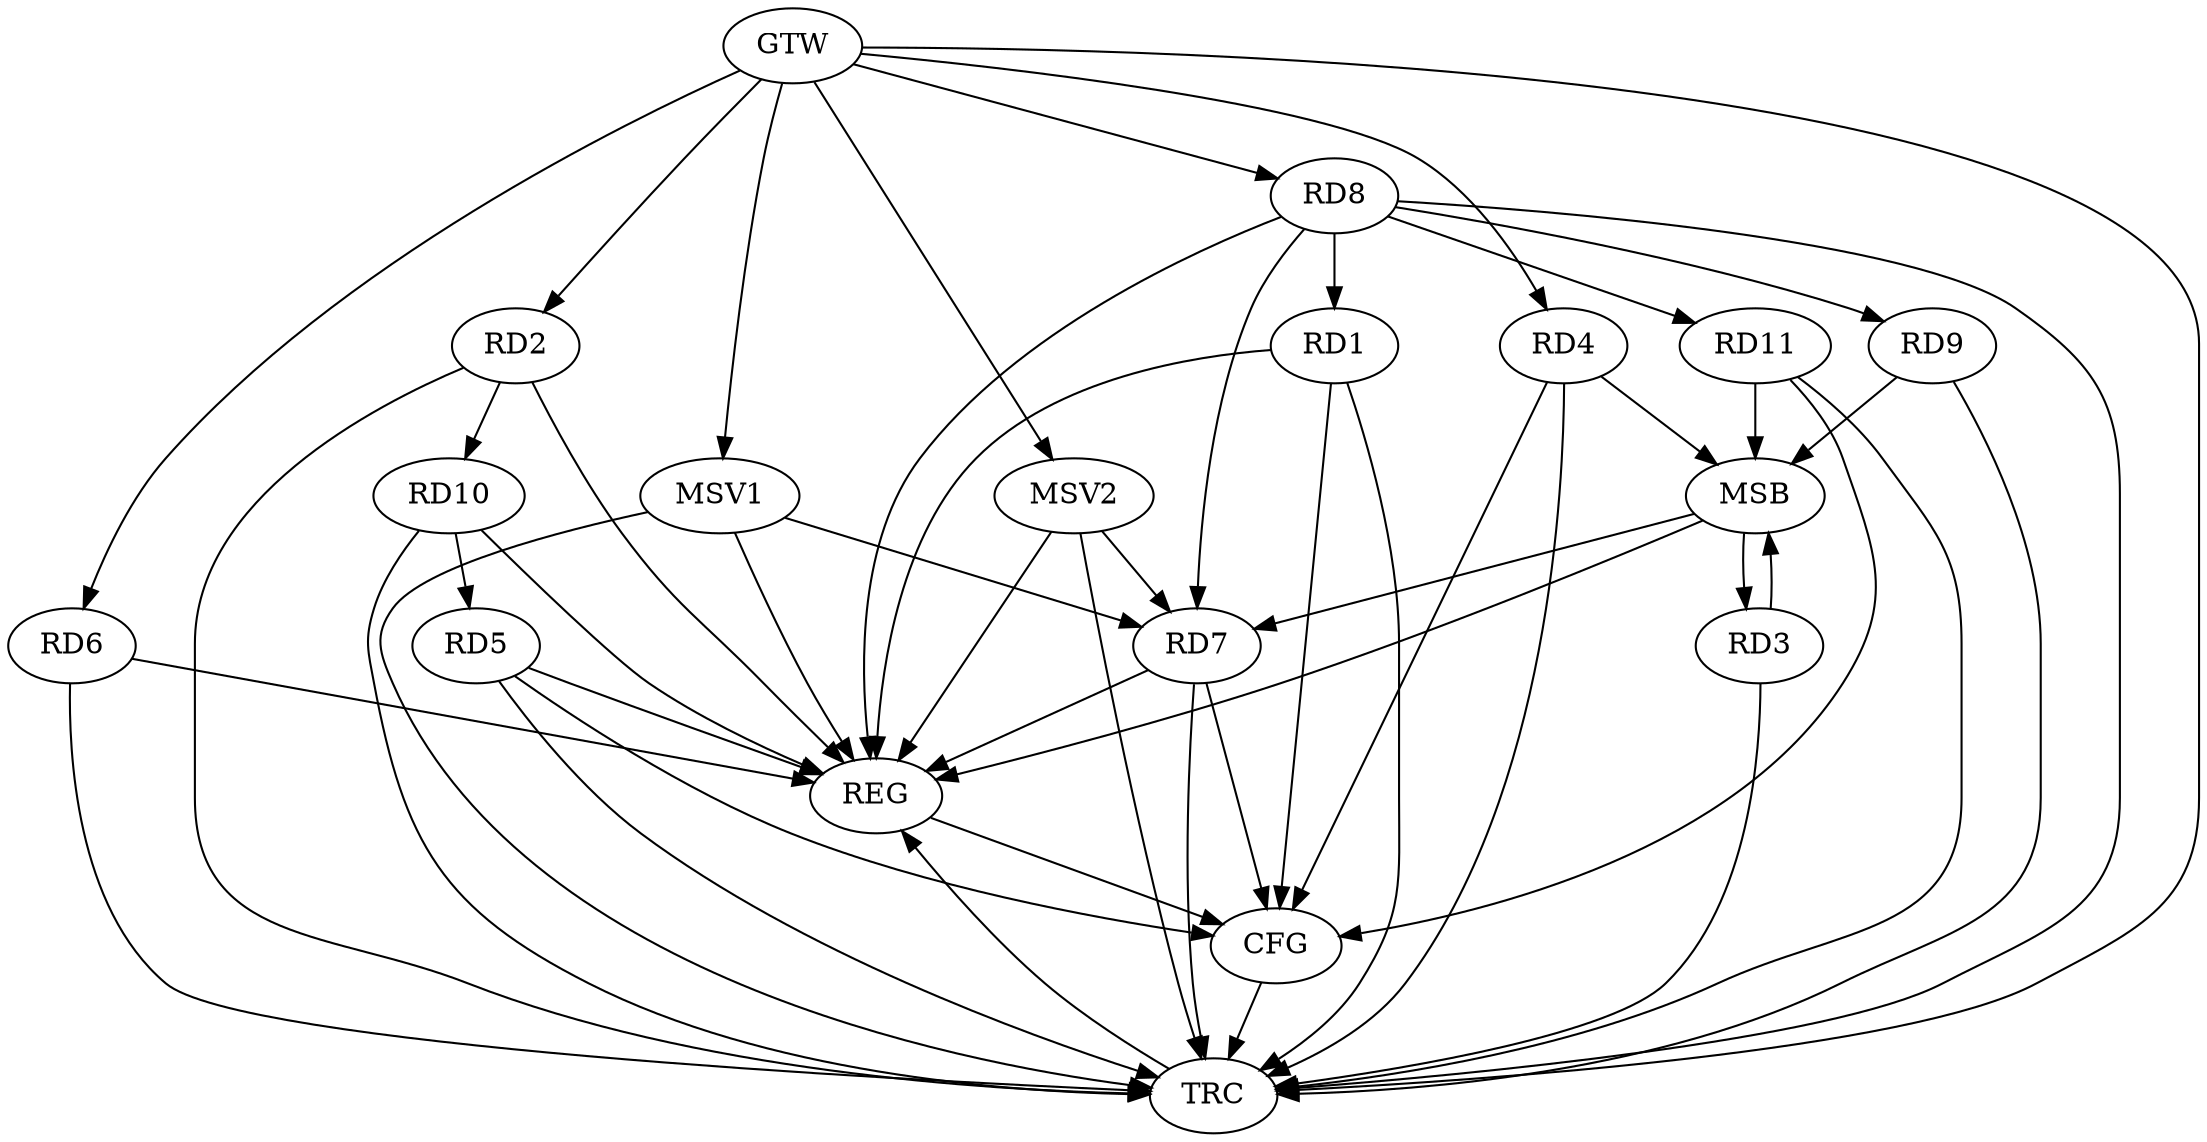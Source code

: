 strict digraph G {
  RD1 [ label="RD1" ];
  RD2 [ label="RD2" ];
  RD3 [ label="RD3" ];
  RD4 [ label="RD4" ];
  RD5 [ label="RD5" ];
  RD6 [ label="RD6" ];
  RD7 [ label="RD7" ];
  RD8 [ label="RD8" ];
  RD9 [ label="RD9" ];
  RD10 [ label="RD10" ];
  RD11 [ label="RD11" ];
  GTW [ label="GTW" ];
  REG [ label="REG" ];
  MSB [ label="MSB" ];
  CFG [ label="CFG" ];
  TRC [ label="TRC" ];
  MSV1 [ label="MSV1" ];
  MSV2 [ label="MSV2" ];
  RD8 -> RD1;
  RD2 -> RD10;
  RD10 -> RD5;
  RD8 -> RD7;
  RD8 -> RD9;
  RD8 -> RD11;
  GTW -> RD2;
  GTW -> RD4;
  GTW -> RD6;
  GTW -> RD8;
  RD1 -> REG;
  RD2 -> REG;
  RD5 -> REG;
  RD6 -> REG;
  RD7 -> REG;
  RD8 -> REG;
  RD10 -> REG;
  RD3 -> MSB;
  MSB -> REG;
  RD4 -> MSB;
  RD9 -> MSB;
  MSB -> RD7;
  RD11 -> MSB;
  MSB -> RD3;
  RD11 -> CFG;
  RD5 -> CFG;
  RD7 -> CFG;
  RD4 -> CFG;
  RD1 -> CFG;
  REG -> CFG;
  RD1 -> TRC;
  RD2 -> TRC;
  RD3 -> TRC;
  RD4 -> TRC;
  RD5 -> TRC;
  RD6 -> TRC;
  RD7 -> TRC;
  RD8 -> TRC;
  RD9 -> TRC;
  RD10 -> TRC;
  RD11 -> TRC;
  GTW -> TRC;
  CFG -> TRC;
  TRC -> REG;
  MSV1 -> RD7;
  GTW -> MSV1;
  MSV1 -> REG;
  MSV1 -> TRC;
  MSV2 -> RD7;
  GTW -> MSV2;
  MSV2 -> REG;
  MSV2 -> TRC;
}
